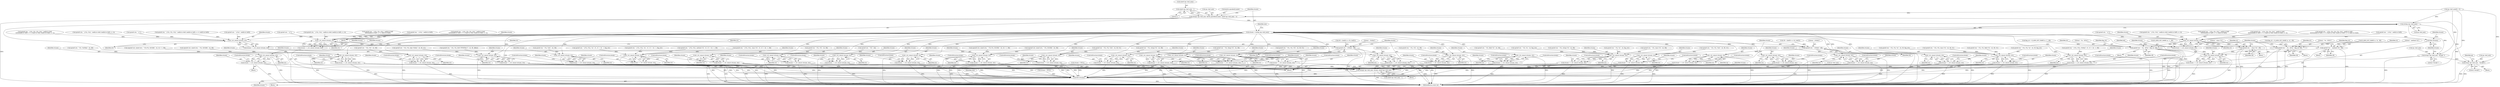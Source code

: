 digraph "0_radare2_f41e941341e44aa86edd4483c4487ec09a074257@API" {
"1000357" [label="(Call,sizeof (op->buf_asm) - 1)"];
"1000348" [label="(Call,strncpy (op->buf_asm, dalvik_opcodes[i].name, sizeof (op->buf_asm) - 1))"];
"1000365" [label="(Call,strdup (op->buf_asm))"];
"1000363" [label="(Call,strasm = strdup (op->buf_asm))"];
"1000409" [label="(Call,r_str_concat (strasm, str))"];
"1000407" [label="(Call,strasm = r_str_concat (strasm, str))"];
"1002026" [label="(Call,strncpy (op->buf_asm, strasm, sizeof (op->buf_asm) - 1))"];
"1002088" [label="(Call,free (strasm))"];
"1000439" [label="(Call,r_str_concat (strasm, str))"];
"1000437" [label="(Call,strasm = r_str_concat (strasm, str))"];
"1000473" [label="(Call,r_str_concat (strasm, str))"];
"1000471" [label="(Call,strasm = r_str_concat (strasm, str))"];
"1000491" [label="(Call,r_str_concat (strasm, str))"];
"1000489" [label="(Call,strasm = r_str_concat (strasm, str))"];
"1000519" [label="(Call,r_str_concat (strasm, str))"];
"1000517" [label="(Call,strasm = r_str_concat (strasm, str))"];
"1000551" [label="(Call,r_str_concat (strasm, str))"];
"1000549" [label="(Call,strasm = r_str_concat (strasm, str))"];
"1000614" [label="(Call,r_str_concat (strasm, str))"];
"1000612" [label="(Call,strasm = r_str_concat (strasm, str))"];
"1000669" [label="(Call,r_str_concat (strasm, str))"];
"1000667" [label="(Call,strasm = r_str_concat (strasm, str))"];
"1000747" [label="(Call,r_str_concat (strasm, str))"];
"1000745" [label="(Call,strasm = r_str_concat (strasm, str))"];
"1000781" [label="(Call,r_str_concat (strasm, str))"];
"1000779" [label="(Call,strasm = r_str_concat (strasm, str))"];
"1000815" [label="(Call,r_str_concat (strasm, str))"];
"1000813" [label="(Call,strasm = r_str_concat (strasm, str))"];
"1000855" [label="(Call,r_str_concat (strasm, str))"];
"1000853" [label="(Call,strasm = r_str_concat (strasm, str))"];
"1000869" [label="(Call,r_str_concat (strasm, str))"];
"1000867" [label="(Call,strasm = r_str_concat (strasm, str))"];
"1000889" [label="(Call,r_str_concat (strasm, str))"];
"1000887" [label="(Call,strasm = r_str_concat (strasm, str))"];
"1000916" [label="(Call,r_str_concat (strasm, str))"];
"1000914" [label="(Call,strasm = r_str_concat (strasm, str))"];
"1000948" [label="(Call,r_str_concat (strasm, str))"];
"1000946" [label="(Call,strasm = r_str_concat (strasm, str))"];
"1000984" [label="(Call,r_str_concat (strasm, str))"];
"1000982" [label="(Call,strasm = r_str_concat (strasm, str))"];
"1001023" [label="(Call,r_str_concat (strasm, str))"];
"1001021" [label="(Call,strasm = r_str_concat (strasm, str))"];
"1001139" [label="(Call,r_str_concat (strasm, str))"];
"1001137" [label="(Call,strasm = r_str_concat (strasm, str))"];
"1001148" [label="(Call,r_str_concat (strasm, str))"];
"1001146" [label="(Call,strasm = r_str_concat (strasm, str))"];
"1001142" [label="(Call,sprintf (str, \", [%04x]\", vB))"];
"1001195" [label="(Call,r_str_concat (strasm, str))"];
"1001193" [label="(Call,strasm = r_str_concat (strasm, str))"];
"1001310" [label="(Call,r_str_concat (strasm, str))"];
"1001308" [label="(Call,strasm = r_str_concat (strasm, str))"];
"1001319" [label="(Call,r_str_concat (strasm, str))"];
"1001317" [label="(Call,strasm = r_str_concat (strasm, str))"];
"1001313" [label="(Call,sprintf (str, \", [%04x]\", vB))"];
"1001436" [label="(Call,r_str_concat (strasm, str))"];
"1001434" [label="(Call,strasm = r_str_concat (strasm, str))"];
"1001496" [label="(Call,r_str_concat (strasm, str))"];
"1001494" [label="(Call,strasm = r_str_concat (strasm, str))"];
"1001540" [label="(Call,r_str_concat (strasm, str))"];
"1001538" [label="(Call,strasm = r_str_concat (strasm, str))"];
"1001635" [label="(Call,r_str_concat (strasm, str))"];
"1001633" [label="(Call,strasm = r_str_concat (strasm, str))"];
"1001693" [label="(Call,r_str_concat (strasm, str))"];
"1001691" [label="(Call,strasm = r_str_concat (strasm, str))"];
"1001800" [label="(Call,r_str_concat (strasm, str))"];
"1001798" [label="(Call,strasm = r_str_concat (strasm, str))"];
"1001948" [label="(Call,r_str_concat (strasm, str))"];
"1001946" [label="(Call,strasm = r_str_concat (strasm, str))"];
"1002002" [label="(Call,r_str_concat (strasm, str))"];
"1002000" [label="(Call,strasm = r_str_concat (strasm, str))"];
"1001967" [label="(Call,sprintf (str, \", %s ; 0x%x\", flag_str, vB))"];
"1001974" [label="(Call,sprintf (str, \", class+%i\", vB))"];
"1001989" [label="(Call,sprintf (str, \", %s ; 0x%x\", flag_str, vB))"];
"1001996" [label="(Call,sprintf (str, \", method+%i\", vB))"];
"1002015" [label="(Call,free (strasm))"];
"1002010" [label="(Call,strcpy (op->buf_asm, \"invalid \"))"];
"1002051" [label="(Call,strcpy (op->buf_asm , \"invalid\"))"];
"1000919" [label="(ControlStructure,break;)"];
"1001969" [label="(Literal,\", %s ; 0x%x\")"];
"1001196" [label="(Identifier,strasm)"];
"1000784" [label="(ControlStructure,break;)"];
"1000349" [label="(Call,op->buf_asm)"];
"1000362" [label="(Literal,1)"];
"1001695" [label="(Identifier,str)"];
"1000522" [label="(ControlStructure,break;)"];
"1001319" [label="(Call,r_str_concat (strasm, str))"];
"1001976" [label="(Literal,\", class+%i\")"];
"1001144" [label="(Literal,\", [%04x]\")"];
"1002027" [label="(Call,op->buf_asm)"];
"1001197" [label="(Identifier,str)"];
"1001138" [label="(Identifier,strasm)"];
"1002025" [label="(Block,)"];
"1000671" [label="(Identifier,str)"];
"1001137" [label="(Call,strasm = r_str_concat (strasm, str))"];
"1001498" [label="(Identifier,str)"];
"1001436" [label="(Call,r_str_concat (strasm, str))"];
"1000817" [label="(Identifier,str)"];
"1000858" [label="(ControlStructure,break;)"];
"1001992" [label="(Identifier,flag_str)"];
"1000855" [label="(Call,r_str_concat (strasm, str))"];
"1000494" [label="(ControlStructure,break;)"];
"1000747" [label="(Call,r_str_concat (strasm, str))"];
"1001025" [label="(Identifier,str)"];
"1001211" [label="(Call,vB = (buf[3] << 8) | buf[2])"];
"1001480" [label="(Call,sprintf (str, \" v%i, v%i, [obj+%04x]\", vA, vB, vC))"];
"1000441" [label="(Identifier,str)"];
"1002092" [label="(MethodReturn,static int)"];
"1001314" [label="(Identifier,str)"];
"1000410" [label="(Identifier,strasm)"];
"1000402" [label="(Call,sprintf (str, \" v%i, v%i\", vA, vB))"];
"1001970" [label="(Identifier,flag_str)"];
"1001997" [label="(Identifier,str)"];
"1001315" [label="(Literal,\", [%04x]\")"];
"1000950" [label="(Identifier,str)"];
"1001316" [label="(Identifier,vB)"];
"1001755" [label="(Call,sprintf (str, \" {v%i..v%i}, class+%i\", vC, vC + vA - 1, vB))"];
"1001320" [label="(Identifier,strasm)"];
"1001437" [label="(Identifier,strasm)"];
"1000814" [label="(Identifier,strasm)"];
"1000867" [label="(Call,strasm = r_str_concat (strasm, str))"];
"1001310" [label="(Call,r_str_concat (strasm, str))"];
"1000948" [label="(Call,r_str_concat (strasm, str))"];
"1000982" [label="(Call,strasm = r_str_concat (strasm, str))"];
"1000780" [label="(Identifier,strasm)"];
"1001195" [label="(Call,r_str_concat (strasm, str))"];
"1000946" [label="(Call,strasm = r_str_concat (strasm, str))"];
"1001602" [label="(Call,sprintf (str, \" v%i, v%i, class+%i\", vA, vB, vC))"];
"1000818" [label="(ControlStructure,break;)"];
"1001694" [label="(Identifier,strasm)"];
"1001405" [label="(Call,sprintf (str, \" v%i, %s\", vA, flag_str))"];
"1001943" [label="(Call,sprintf (str, \" {}\"))"];
"1000669" [label="(Call,r_str_concat (strasm, str))"];
"1000985" [label="(Identifier,strasm)"];
"1002004" [label="(Identifier,str)"];
"1000887" [label="(Call,strasm = r_str_concat (strasm, str))"];
"1000352" [label="(Call,dalvik_opcodes[i].name)"];
"1002051" [label="(Call,strcpy (op->buf_asm , \"invalid\"))"];
"1001949" [label="(Identifier,strasm)"];
"1001974" [label="(Call,sprintf (str, \", class+%i\", vB))"];
"1001801" [label="(Identifier,strasm)"];
"1001024" [label="(Identifier,strasm)"];
"1001696" [label="(ControlStructure,break;)"];
"1001434" [label="(Call,strasm = r_str_concat (strasm, str))"];
"1001037" [label="(Call,vB = (buf[3] << 8) | buf[2])"];
"1000512" [label="(Call,sprintf (str, \" v%i, %#x\", vA, vB))"];
"1000983" [label="(Identifier,strasm)"];
"1001140" [label="(Identifier,strasm)"];
"1001275" [label="(Call,sprintf (str, \" {v%i, v%i, v%i, v%i}\", buf[4] & 0x0f,\n \t\t\t\t\t\t(buf[4] & 0xf0) >> 4, buf[5] & 0x0f, (buf[5] & 0xf0) >> 4))"];
"1001743" [label="(Call,sprintf (str, \" {v%i..v%i}, %s\", vC, vC + vA - 1, flag_str))"];
"1000617" [label="(ControlStructure,break;)"];
"1001311" [label="(Identifier,strasm)"];
"1002005" [label="(ControlStructure,break;)"];
"1000473" [label="(Call,r_str_concat (strasm, str))"];
"1000593" [label="(Call,snprintf (str, sizeof (str), \" v%i:v%i, 0x%08x\", vA, vA + 1, vB))"];
"1001142" [label="(Call,sprintf (str, \", [%04x]\", vB))"];
"1001539" [label="(Identifier,strasm)"];
"1001309" [label="(Identifier,strasm)"];
"1001973" [label="(Block,)"];
"1002089" [label="(Identifier,strasm)"];
"1000947" [label="(Identifier,strasm)"];
"1001021" [label="(Call,strasm = r_str_concat (strasm, str))"];
"1001304" [label="(Call,sprintf (str, \" {}\"))"];
"1001105" [label="(Call,sprintf (str, \" {v%i, v%i, v%i, v%i}\", buf[4] & 0x0f,\n \t\t\t\t\t\t(buf[4] & 0xf0) >> 4, buf[5] & 0x0f, (buf[5] & 0xf0) >> 4))"];
"1001841" [label="(Call,sprintf (str, \" {v%i, v%i}\", buf[4] & 0x0f, (buf[4] & 0xf0) >> 4))"];
"1001633" [label="(Call,strasm = r_str_concat (strasm, str))"];
"1000890" [label="(Identifier,strasm)"];
"1001318" [label="(Identifier,strasm)"];
"1001151" [label="(ControlStructure,break;)"];
"1002002" [label="(Call,r_str_concat (strasm, str))"];
"1000605" [label="(Call,snprintf (str, sizeof (str), \" v%i, 0x%08x\", vA, vB))"];
"1001692" [label="(Identifier,strasm)"];
"1002001" [label="(Identifier,strasm)"];
"1000340" [label="(Call,strasm = NULL)"];
"1000520" [label="(Identifier,strasm)"];
"1000432" [label="(Call,sprintf (str, \" v%i, v%i\", vA, vB))"];
"1001022" [label="(Identifier,strasm)"];
"1001435" [label="(Identifier,strasm)"];
"1000672" [label="(ControlStructure,break;)"];
"1000816" [label="(Identifier,strasm)"];
"1001693" [label="(Call,r_str_concat (strasm, str))"];
"1001398" [label="(Call,sprintf (str, \" v%i, class+%i\", vA, vB))"];
"1000492" [label="(Identifier,strasm)"];
"1000918" [label="(Identifier,str)"];
"1001776" [label="(Call,sprintf (str, \" {v%i..v%i}, %s\", vC, vC + vA - 1, flag_str))"];
"1000853" [label="(Call,strasm = r_str_concat (strasm, str))"];
"1000489" [label="(Call,strasm = r_str_concat (strasm, str))"];
"1000544" [label="(Call,sprintf (str, \" v%i, %#04hx\", vA, sB))"];
"1000917" [label="(Identifier,strasm)"];
"1001858" [label="(Call,sprintf (str, \" {v%i, v%i, v%i}\", buf[4] & 0x0f,\n \t\t\t\t\t\t\t(buf[4] & 0xf0) >> 4, buf[5] & 0x0f))"];
"1002040" [label="(Identifier,op)"];
"1001798" [label="(Call,strasm = r_str_concat (strasm, str))"];
"1000872" [label="(ControlStructure,break;)"];
"1001494" [label="(Call,strasm = r_str_concat (strasm, str))"];
"1000847" [label="(Call,sprintf (str, \" v%i, v%i, %#x\", vA, vB, vC))"];
"1001996" [label="(Call,sprintf (str, \", method+%i\", vB))"];
"1002010" [label="(Call,strcpy (op->buf_asm, \"invalid \"))"];
"1001989" [label="(Call,sprintf (str, \", %s ; 0x%x\", flag_str, vB))"];
"1000407" [label="(Call,strasm = r_str_concat (strasm, str))"];
"1001800" [label="(Call,r_str_concat (strasm, str))"];
"1001066" [label="(Call,sprintf (str, \" {v%i, v%i}\", buf[4] & 0x0f, (buf[4] & 0xf0) >> 4))"];
"1000869" [label="(Call,r_str_concat (strasm, str))"];
"1001803" [label="(ControlStructure,break;)"];
"1001993" [label="(Identifier,vB)"];
"1001236" [label="(Call,sprintf (str, \" {v%i, v%i}\", buf[4] & 0x0f, (buf[4] & 0xf0) >> 4))"];
"1000365" [label="(Call,strdup (op->buf_asm))"];
"1002003" [label="(Identifier,strasm)"];
"1000438" [label="(Identifier,strasm)"];
"1000614" [label="(Call,r_str_concat (strasm, str))"];
"1000807" [label="(Call,sprintf (str, \" v%i, v%i, %#x\", vA, vB, vC))"];
"1001134" [label="(Call,sprintf (str, \" {}\"))"];
"1002055" [label="(Literal,\"invalid\")"];
"1001542" [label="(Identifier,str)"];
"1000748" [label="(Identifier,strasm)"];
"1000889" [label="(Call,r_str_concat (strasm, str))"];
"1001531" [label="(Call,sprintf (str, \" v%i, thing+%i\", vA, vB))"];
"1000670" [label="(Identifier,strasm)"];
"1000854" [label="(Identifier,strasm)"];
"1000521" [label="(Identifier,str)"];
"1001684" [label="(Call,sprintf (str, \" v%i, string+%i\", vA, vB))"];
"1001497" [label="(Identifier,strasm)"];
"1001308" [label="(Call,strasm = r_str_concat (strasm, str))"];
"1000914" [label="(Call,strasm = r_str_concat (strasm, str))"];
"1001947" [label="(Identifier,strasm)"];
"1000648" [label="(Call,snprintf (str, sizeof (str), \" v%i:v%i, 0x%08x\", vA, vA + 1, vB))"];
"1000987" [label="(ControlStructure,break;)"];
"1000348" [label="(Call,strncpy (op->buf_asm, dalvik_opcodes[i].name, sizeof (op->buf_asm) - 1))"];
"1000779" [label="(Call,strasm = r_str_concat (strasm, str))"];
"1000370" [label="(Identifier,size)"];
"1000870" [label="(Identifier,strasm)"];
"1001422" [label="(Call,sprintf (str, \" v%i, field+%i\", vA, vB))"];
"1000437" [label="(Call,strasm = r_str_concat (strasm, str))"];
"1001439" [label="(ControlStructure,break;)"];
"1001635" [label="(Call,r_str_concat (strasm, str))"];
"1000490" [label="(Identifier,strasm)"];
"1000783" [label="(Identifier,str)"];
"1000491" [label="(Call,r_str_concat (strasm, str))"];
"1000475" [label="(Identifier,str)"];
"1000891" [label="(Identifier,str)"];
"1001429" [label="(Call,sprintf (str, \" v%i, %s\", vA, flag_str))"];
"1001958" [label="(Call,flag_str = R_ASM_GET_NAME (a, 'c', vB))"];
"1000813" [label="(Call,strasm = r_str_concat (strasm, str))"];
"1002030" [label="(Identifier,strasm)"];
"1000749" [label="(Identifier,str)"];
"1001147" [label="(Identifier,strasm)"];
"1001975" [label="(Identifier,str)"];
"1001193" [label="(Call,strasm = r_str_concat (strasm, str))"];
"1001954" [label="(Identifier,buf)"];
"1001999" [label="(Identifier,vB)"];
"1000531" [label="(Block,)"];
"1001967" [label="(Call,sprintf (str, \", %s ; 0x%x\", flag_str, vB))"];
"1000781" [label="(Call,r_str_concat (strasm, str))"];
"1000517" [label="(Call,strasm = r_str_concat (strasm, str))"];
"1001691" [label="(Call,strasm = r_str_concat (strasm, str))"];
"1000155" [label="(Call,op->buf_asm[0] = 0)"];
"1000553" [label="(Identifier,str)"];
"1000485" [label="(Call,sprintf (str, \" v%i\", vA))"];
"1002017" [label="(Call,strasm = NULL)"];
"1000856" [label="(Identifier,strasm)"];
"1002031" [label="(Call,sizeof (op->buf_asm) - 1)"];
"1001146" [label="(Call,strasm = r_str_concat (strasm, str))"];
"1000949" [label="(Identifier,strasm)"];
"1001150" [label="(Identifier,str)"];
"1000474" [label="(Identifier,strasm)"];
"1001083" [label="(Call,sprintf (str, \" {v%i, v%i, v%i}\", buf[4] & 0x0f, (buf[4] & 0xf0) >> 4, buf[5] & 0x0f))"];
"1000915" [label="(Identifier,strasm)"];
"1001194" [label="(Identifier,strasm)"];
"1000984" [label="(Call,r_str_concat (strasm, str))"];
"1001253" [label="(Call,sprintf (str, \" {v%i, v%i, v%i}\", buf[4] & 0x0f,\n \t\t\t\t\t\t(buf[4] & 0xf0) >> 4, buf[5] & 0x0f))"];
"1000409" [label="(Call,r_str_concat (strasm, str))"];
"1001226" [label="(Call,sprintf (str, \" {v%i}\", buf[4] & 0x0f))"];
"1001499" [label="(ControlStructure,break;)"];
"1000888" [label="(Identifier,strasm)"];
"1001183" [label="(Call,sprintf (str, \" {v%i..v%i}, [%04x]\", vC, vC + vA - 1, vB))"];
"1000554" [label="(ControlStructure,break;)"];
"1001026" [label="(ControlStructure,break;)"];
"1001634" [label="(Identifier,strasm)"];
"1000127" [label="(Block,)"];
"1001788" [label="(Call,sprintf (str, \" {v%i..v%i}, method+%i\", vC, vC + vA - 1, vB))"];
"1000549" [label="(Call,strasm = r_str_concat (strasm, str))"];
"1001991" [label="(Literal,\", %s ; 0x%x\")"];
"1001361" [label="(Call,sprintf (str, \" v%i, string+%i\", vA, vB))"];
"1002015" [label="(Call,free (strasm))"];
"1000613" [label="(Identifier,strasm)"];
"1001946" [label="(Call,strasm = r_str_concat (strasm, str))"];
"1001971" [label="(Identifier,vB)"];
"1002016" [label="(Identifier,strasm)"];
"1000476" [label="(ControlStructure,break;)"];
"1002014" [label="(Literal,\"invalid \")"];
"1001056" [label="(Call,sprintf (str, \" {v%i}\", buf[4] & 0x0f))"];
"1001968" [label="(Identifier,str)"];
"1000347" [label="(Block,)"];
"1002077" [label="(Identifier,op)"];
"1001313" [label="(Call,sprintf (str, \", [%04x]\", vB))"];
"1000358" [label="(Call,sizeof (op->buf_asm))"];
"1000408" [label="(Identifier,strasm)"];
"1001541" [label="(Identifier,strasm)"];
"1001988" [label="(Block,)"];
"1000815" [label="(Call,r_str_concat (strasm, str))"];
"1001540" [label="(Call,r_str_concat (strasm, str))"];
"1000745" [label="(Call,strasm = r_str_concat (strasm, str))"];
"1002091" [label="(Identifier,size)"];
"1001317" [label="(Call,strasm = r_str_concat (strasm, str))"];
"1001495" [label="(Identifier,strasm)"];
"1001148" [label="(Call,r_str_concat (strasm, str))"];
"1002050" [label="(Block,)"];
"1001198" [label="(ControlStructure,break;)"];
"1000916" [label="(Call,r_str_concat (strasm, str))"];
"1001627" [label="(Call,sprintf (str, \" v%i, v%i, field+%i\", vA, vB, vC))"];
"1002052" [label="(Call,op->buf_asm)"];
"1000519" [label="(Call,r_str_concat (strasm, str))"];
"1000612" [label="(Call,strasm = r_str_concat (strasm, str))"];
"1000364" [label="(Identifier,strasm)"];
"1000667" [label="(Call,strasm = r_str_concat (strasm, str))"];
"1000439" [label="(Call,r_str_concat (strasm, str))"];
"1001538" [label="(Call,strasm = r_str_concat (strasm, str))"];
"1000382" [label="(Block,)"];
"1001966" [label="(Block,)"];
"1002026" [label="(Call,strncpy (op->buf_asm, strasm, sizeof (op->buf_asm) - 1))"];
"1002000" [label="(Call,strasm = r_str_concat (strasm, str))"];
"1000750" [label="(ControlStructure,break;)"];
"1001141" [label="(Identifier,str)"];
"1001880" [label="(Call,sprintf (str, \" {v%i, v%i, v%i, v%i}\", buf[4] & 0x0f,\n \t\t\t\t\t\t\t(buf[4] & 0xf0) >> 4, buf[5] & 0x0f, (buf[5] & 0xf0) >> 4))"];
"1000857" [label="(Identifier,str)"];
"1001909" [label="(Call,sprintf (str, \" {v%i, v%i, v%i, v%i, v%i}\", buf[4] & 0x0f,\n \t\t\t\t\t\t\t(buf[4] & 0xf0) >> 4, buf[5] & 0x0f, (buf[5] & 0xf0) >> 4, buf[1] & 0x0f))"];
"1000411" [label="(Identifier,str)"];
"1000552" [label="(Identifier,strasm)"];
"1001312" [label="(Identifier,str)"];
"1001982" [label="(Call,R_ASM_GET_NAME (a, 'm', vB))"];
"1000868" [label="(Identifier,strasm)"];
"1001438" [label="(Identifier,str)"];
"1001950" [label="(Identifier,str)"];
"1000660" [label="(Call,snprintf (str, sizeof (str), \" v%i, 0x%08x\", vA, vB))"];
"1000518" [label="(Identifier,strasm)"];
"1001594" [label="(Call,sprintf (str, \" v%i, v%i, %s\", vA, vB, flag_str))"];
"1001802" [label="(Identifier,str)"];
"1001638" [label="(ControlStructure,break;)"];
"1000466" [label="(Call,sprintf (str, \" v%i, v%i\", vA, vB))"];
"1000871" [label="(Identifier,str)"];
"1000471" [label="(Call,strasm = r_str_concat (strasm, str))"];
"1000616" [label="(Identifier,str)"];
"1001831" [label="(Call,sprintf (str, \" {v%i}\", buf[4] & 0x0f))"];
"1001145" [label="(Identifier,vB)"];
"1001995" [label="(Block,)"];
"1001023" [label="(Call,r_str_concat (strasm, str))"];
"1000892" [label="(ControlStructure,break;)"];
"1001998" [label="(Literal,\", method+%i\")"];
"1000951" [label="(ControlStructure,break;)"];
"1000472" [label="(Identifier,strasm)"];
"1001139" [label="(Call,r_str_concat (strasm, str))"];
"1000782" [label="(Identifier,strasm)"];
"1002011" [label="(Call,op->buf_asm)"];
"1000986" [label="(Identifier,str)"];
"1001980" [label="(Call,flag_str = R_ASM_GET_NAME (a, 'm', vB))"];
"1001488" [label="(Call,sprintf (str, \" v%i, v%i, [0x%\"PFMT64x\"]\", vA, vB, offset))"];
"1001990" [label="(Identifier,str)"];
"1001321" [label="(Identifier,str)"];
"1001948" [label="(Call,r_str_concat (strasm, str))"];
"1000551" [label="(Call,r_str_concat (strasm, str))"];
"1001496" [label="(Call,r_str_concat (strasm, str))"];
"1000493" [label="(Identifier,str)"];
"1001143" [label="(Identifier,str)"];
"1001977" [label="(Identifier,vB)"];
"1000746" [label="(Identifier,strasm)"];
"1000550" [label="(Identifier,strasm)"];
"1001636" [label="(Identifier,strasm)"];
"1000412" [label="(ControlStructure,break;)"];
"1000440" [label="(Identifier,strasm)"];
"1000357" [label="(Call,sizeof (op->buf_asm) - 1)"];
"1001322" [label="(ControlStructure,break;)"];
"1001637" [label="(Identifier,str)"];
"1002088" [label="(Call,free (strasm))"];
"1001619" [label="(Call,sprintf (str, \" v%i, v%i, %s\", vA, vB, flag_str))"];
"1000668" [label="(Identifier,strasm)"];
"1001799" [label="(Identifier,strasm)"];
"1001960" [label="(Call,R_ASM_GET_NAME (a, 'c', vB))"];
"1000442" [label="(ControlStructure,break;)"];
"1001149" [label="(Identifier,strasm)"];
"1002018" [label="(Identifier,strasm)"];
"1000363" [label="(Call,strasm = strdup (op->buf_asm))"];
"1000615" [label="(Identifier,strasm)"];
"1001543" [label="(ControlStructure,break;)"];
"1000773" [label="(Call,sprintf (str, \" v%i, v%i, v%i\", vA, vB, vC))"];
"1000366" [label="(Call,op->buf_asm)"];
"1000357" -> "1000348"  [label="AST: "];
"1000357" -> "1000362"  [label="CFG: "];
"1000358" -> "1000357"  [label="AST: "];
"1000362" -> "1000357"  [label="AST: "];
"1000348" -> "1000357"  [label="CFG: "];
"1000357" -> "1000348"  [label="DDG: "];
"1000348" -> "1000347"  [label="AST: "];
"1000349" -> "1000348"  [label="AST: "];
"1000352" -> "1000348"  [label="AST: "];
"1000364" -> "1000348"  [label="CFG: "];
"1000348" -> "1002092"  [label="DDG: "];
"1000348" -> "1002092"  [label="DDG: "];
"1000348" -> "1002092"  [label="DDG: "];
"1000155" -> "1000348"  [label="DDG: "];
"1000348" -> "1000365"  [label="DDG: "];
"1000365" -> "1000363"  [label="AST: "];
"1000365" -> "1000366"  [label="CFG: "];
"1000366" -> "1000365"  [label="AST: "];
"1000363" -> "1000365"  [label="CFG: "];
"1000365" -> "1000363"  [label="DDG: "];
"1000155" -> "1000365"  [label="DDG: "];
"1000365" -> "1002010"  [label="DDG: "];
"1000365" -> "1002051"  [label="DDG: "];
"1000363" -> "1000347"  [label="AST: "];
"1000364" -> "1000363"  [label="AST: "];
"1000370" -> "1000363"  [label="CFG: "];
"1000363" -> "1002092"  [label="DDG: "];
"1000363" -> "1000409"  [label="DDG: "];
"1000363" -> "1000439"  [label="DDG: "];
"1000363" -> "1000473"  [label="DDG: "];
"1000363" -> "1000491"  [label="DDG: "];
"1000363" -> "1000519"  [label="DDG: "];
"1000363" -> "1000551"  [label="DDG: "];
"1000363" -> "1000614"  [label="DDG: "];
"1000363" -> "1000669"  [label="DDG: "];
"1000363" -> "1000747"  [label="DDG: "];
"1000363" -> "1000781"  [label="DDG: "];
"1000363" -> "1000815"  [label="DDG: "];
"1000363" -> "1000855"  [label="DDG: "];
"1000363" -> "1000869"  [label="DDG: "];
"1000363" -> "1000889"  [label="DDG: "];
"1000363" -> "1000916"  [label="DDG: "];
"1000363" -> "1000948"  [label="DDG: "];
"1000363" -> "1000984"  [label="DDG: "];
"1000363" -> "1001023"  [label="DDG: "];
"1000363" -> "1001139"  [label="DDG: "];
"1000363" -> "1001195"  [label="DDG: "];
"1000363" -> "1001310"  [label="DDG: "];
"1000363" -> "1001436"  [label="DDG: "];
"1000363" -> "1001496"  [label="DDG: "];
"1000363" -> "1001540"  [label="DDG: "];
"1000363" -> "1001635"  [label="DDG: "];
"1000363" -> "1001693"  [label="DDG: "];
"1000363" -> "1001800"  [label="DDG: "];
"1000363" -> "1001948"  [label="DDG: "];
"1000363" -> "1002015"  [label="DDG: "];
"1000363" -> "1002026"  [label="DDG: "];
"1000363" -> "1002088"  [label="DDG: "];
"1000409" -> "1000407"  [label="AST: "];
"1000409" -> "1000411"  [label="CFG: "];
"1000410" -> "1000409"  [label="AST: "];
"1000411" -> "1000409"  [label="AST: "];
"1000407" -> "1000409"  [label="CFG: "];
"1000409" -> "1002092"  [label="DDG: "];
"1000409" -> "1000407"  [label="DDG: "];
"1000409" -> "1000407"  [label="DDG: "];
"1000402" -> "1000409"  [label="DDG: "];
"1000407" -> "1000382"  [label="AST: "];
"1000408" -> "1000407"  [label="AST: "];
"1000412" -> "1000407"  [label="CFG: "];
"1000407" -> "1002092"  [label="DDG: "];
"1000407" -> "1002026"  [label="DDG: "];
"1000407" -> "1002088"  [label="DDG: "];
"1002026" -> "1002025"  [label="AST: "];
"1002026" -> "1002031"  [label="CFG: "];
"1002027" -> "1002026"  [label="AST: "];
"1002030" -> "1002026"  [label="AST: "];
"1002031" -> "1002026"  [label="AST: "];
"1002040" -> "1002026"  [label="CFG: "];
"1002026" -> "1002092"  [label="DDG: "];
"1000155" -> "1002026"  [label="DDG: "];
"1000779" -> "1002026"  [label="DDG: "];
"1001317" -> "1002026"  [label="DDG: "];
"1001494" -> "1002026"  [label="DDG: "];
"1000813" -> "1002026"  [label="DDG: "];
"1000517" -> "1002026"  [label="DDG: "];
"1001538" -> "1002026"  [label="DDG: "];
"1000853" -> "1002026"  [label="DDG: "];
"1001146" -> "1002026"  [label="DDG: "];
"1000914" -> "1002026"  [label="DDG: "];
"1001021" -> "1002026"  [label="DDG: "];
"1001193" -> "1002026"  [label="DDG: "];
"1000549" -> "1002026"  [label="DDG: "];
"1002017" -> "1002026"  [label="DDG: "];
"1000471" -> "1002026"  [label="DDG: "];
"1000667" -> "1002026"  [label="DDG: "];
"1000612" -> "1002026"  [label="DDG: "];
"1002000" -> "1002026"  [label="DDG: "];
"1001633" -> "1002026"  [label="DDG: "];
"1000437" -> "1002026"  [label="DDG: "];
"1000745" -> "1002026"  [label="DDG: "];
"1001434" -> "1002026"  [label="DDG: "];
"1000982" -> "1002026"  [label="DDG: "];
"1000946" -> "1002026"  [label="DDG: "];
"1000887" -> "1002026"  [label="DDG: "];
"1000867" -> "1002026"  [label="DDG: "];
"1000489" -> "1002026"  [label="DDG: "];
"1001798" -> "1002026"  [label="DDG: "];
"1001691" -> "1002026"  [label="DDG: "];
"1002031" -> "1002026"  [label="DDG: "];
"1002026" -> "1002088"  [label="DDG: "];
"1002088" -> "1000127"  [label="AST: "];
"1002088" -> "1002089"  [label="CFG: "];
"1002089" -> "1002088"  [label="AST: "];
"1002091" -> "1002088"  [label="CFG: "];
"1002088" -> "1002092"  [label="DDG: "];
"1000779" -> "1002088"  [label="DDG: "];
"1001317" -> "1002088"  [label="DDG: "];
"1001494" -> "1002088"  [label="DDG: "];
"1000813" -> "1002088"  [label="DDG: "];
"1000517" -> "1002088"  [label="DDG: "];
"1001538" -> "1002088"  [label="DDG: "];
"1000853" -> "1002088"  [label="DDG: "];
"1001146" -> "1002088"  [label="DDG: "];
"1000914" -> "1002088"  [label="DDG: "];
"1001021" -> "1002088"  [label="DDG: "];
"1000549" -> "1002088"  [label="DDG: "];
"1002017" -> "1002088"  [label="DDG: "];
"1000471" -> "1002088"  [label="DDG: "];
"1000667" -> "1002088"  [label="DDG: "];
"1000612" -> "1002088"  [label="DDG: "];
"1002000" -> "1002088"  [label="DDG: "];
"1001633" -> "1002088"  [label="DDG: "];
"1000437" -> "1002088"  [label="DDG: "];
"1000745" -> "1002088"  [label="DDG: "];
"1001434" -> "1002088"  [label="DDG: "];
"1000982" -> "1002088"  [label="DDG: "];
"1000946" -> "1002088"  [label="DDG: "];
"1000887" -> "1002088"  [label="DDG: "];
"1000867" -> "1002088"  [label="DDG: "];
"1000489" -> "1002088"  [label="DDG: "];
"1001798" -> "1002088"  [label="DDG: "];
"1001691" -> "1002088"  [label="DDG: "];
"1000340" -> "1002088"  [label="DDG: "];
"1001193" -> "1002088"  [label="DDG: "];
"1000439" -> "1000437"  [label="AST: "];
"1000439" -> "1000441"  [label="CFG: "];
"1000440" -> "1000439"  [label="AST: "];
"1000441" -> "1000439"  [label="AST: "];
"1000437" -> "1000439"  [label="CFG: "];
"1000439" -> "1002092"  [label="DDG: "];
"1000439" -> "1000437"  [label="DDG: "];
"1000439" -> "1000437"  [label="DDG: "];
"1000432" -> "1000439"  [label="DDG: "];
"1000437" -> "1000382"  [label="AST: "];
"1000438" -> "1000437"  [label="AST: "];
"1000442" -> "1000437"  [label="CFG: "];
"1000437" -> "1002092"  [label="DDG: "];
"1000473" -> "1000471"  [label="AST: "];
"1000473" -> "1000475"  [label="CFG: "];
"1000474" -> "1000473"  [label="AST: "];
"1000475" -> "1000473"  [label="AST: "];
"1000471" -> "1000473"  [label="CFG: "];
"1000473" -> "1002092"  [label="DDG: "];
"1000473" -> "1000471"  [label="DDG: "];
"1000473" -> "1000471"  [label="DDG: "];
"1000466" -> "1000473"  [label="DDG: "];
"1000471" -> "1000382"  [label="AST: "];
"1000472" -> "1000471"  [label="AST: "];
"1000476" -> "1000471"  [label="CFG: "];
"1000471" -> "1002092"  [label="DDG: "];
"1000491" -> "1000489"  [label="AST: "];
"1000491" -> "1000493"  [label="CFG: "];
"1000492" -> "1000491"  [label="AST: "];
"1000493" -> "1000491"  [label="AST: "];
"1000489" -> "1000491"  [label="CFG: "];
"1000491" -> "1002092"  [label="DDG: "];
"1000491" -> "1000489"  [label="DDG: "];
"1000491" -> "1000489"  [label="DDG: "];
"1000485" -> "1000491"  [label="DDG: "];
"1000489" -> "1000382"  [label="AST: "];
"1000490" -> "1000489"  [label="AST: "];
"1000494" -> "1000489"  [label="CFG: "];
"1000489" -> "1002092"  [label="DDG: "];
"1000519" -> "1000517"  [label="AST: "];
"1000519" -> "1000521"  [label="CFG: "];
"1000520" -> "1000519"  [label="AST: "];
"1000521" -> "1000519"  [label="AST: "];
"1000517" -> "1000519"  [label="CFG: "];
"1000519" -> "1002092"  [label="DDG: "];
"1000519" -> "1000517"  [label="DDG: "];
"1000519" -> "1000517"  [label="DDG: "];
"1000512" -> "1000519"  [label="DDG: "];
"1000517" -> "1000382"  [label="AST: "];
"1000518" -> "1000517"  [label="AST: "];
"1000522" -> "1000517"  [label="CFG: "];
"1000517" -> "1002092"  [label="DDG: "];
"1000551" -> "1000549"  [label="AST: "];
"1000551" -> "1000553"  [label="CFG: "];
"1000552" -> "1000551"  [label="AST: "];
"1000553" -> "1000551"  [label="AST: "];
"1000549" -> "1000551"  [label="CFG: "];
"1000551" -> "1002092"  [label="DDG: "];
"1000551" -> "1000549"  [label="DDG: "];
"1000551" -> "1000549"  [label="DDG: "];
"1000544" -> "1000551"  [label="DDG: "];
"1000549" -> "1000531"  [label="AST: "];
"1000550" -> "1000549"  [label="AST: "];
"1000554" -> "1000549"  [label="CFG: "];
"1000549" -> "1002092"  [label="DDG: "];
"1000614" -> "1000612"  [label="AST: "];
"1000614" -> "1000616"  [label="CFG: "];
"1000615" -> "1000614"  [label="AST: "];
"1000616" -> "1000614"  [label="AST: "];
"1000612" -> "1000614"  [label="CFG: "];
"1000614" -> "1002092"  [label="DDG: "];
"1000614" -> "1000612"  [label="DDG: "];
"1000614" -> "1000612"  [label="DDG: "];
"1000593" -> "1000614"  [label="DDG: "];
"1000605" -> "1000614"  [label="DDG: "];
"1000612" -> "1000382"  [label="AST: "];
"1000613" -> "1000612"  [label="AST: "];
"1000617" -> "1000612"  [label="CFG: "];
"1000612" -> "1002092"  [label="DDG: "];
"1000669" -> "1000667"  [label="AST: "];
"1000669" -> "1000671"  [label="CFG: "];
"1000670" -> "1000669"  [label="AST: "];
"1000671" -> "1000669"  [label="AST: "];
"1000667" -> "1000669"  [label="CFG: "];
"1000669" -> "1002092"  [label="DDG: "];
"1000669" -> "1000667"  [label="DDG: "];
"1000669" -> "1000667"  [label="DDG: "];
"1000660" -> "1000669"  [label="DDG: "];
"1000648" -> "1000669"  [label="DDG: "];
"1000667" -> "1000382"  [label="AST: "];
"1000668" -> "1000667"  [label="AST: "];
"1000672" -> "1000667"  [label="CFG: "];
"1000667" -> "1002092"  [label="DDG: "];
"1000747" -> "1000745"  [label="AST: "];
"1000747" -> "1000749"  [label="CFG: "];
"1000748" -> "1000747"  [label="AST: "];
"1000749" -> "1000747"  [label="AST: "];
"1000745" -> "1000747"  [label="CFG: "];
"1000747" -> "1002092"  [label="DDG: "];
"1000747" -> "1000745"  [label="DDG: "];
"1000747" -> "1000745"  [label="DDG: "];
"1000745" -> "1000382"  [label="AST: "];
"1000746" -> "1000745"  [label="AST: "];
"1000750" -> "1000745"  [label="CFG: "];
"1000745" -> "1002092"  [label="DDG: "];
"1000781" -> "1000779"  [label="AST: "];
"1000781" -> "1000783"  [label="CFG: "];
"1000782" -> "1000781"  [label="AST: "];
"1000783" -> "1000781"  [label="AST: "];
"1000779" -> "1000781"  [label="CFG: "];
"1000781" -> "1002092"  [label="DDG: "];
"1000781" -> "1000779"  [label="DDG: "];
"1000781" -> "1000779"  [label="DDG: "];
"1000773" -> "1000781"  [label="DDG: "];
"1000779" -> "1000382"  [label="AST: "];
"1000780" -> "1000779"  [label="AST: "];
"1000784" -> "1000779"  [label="CFG: "];
"1000779" -> "1002092"  [label="DDG: "];
"1000815" -> "1000813"  [label="AST: "];
"1000815" -> "1000817"  [label="CFG: "];
"1000816" -> "1000815"  [label="AST: "];
"1000817" -> "1000815"  [label="AST: "];
"1000813" -> "1000815"  [label="CFG: "];
"1000815" -> "1002092"  [label="DDG: "];
"1000815" -> "1000813"  [label="DDG: "];
"1000815" -> "1000813"  [label="DDG: "];
"1000807" -> "1000815"  [label="DDG: "];
"1000813" -> "1000382"  [label="AST: "];
"1000814" -> "1000813"  [label="AST: "];
"1000818" -> "1000813"  [label="CFG: "];
"1000813" -> "1002092"  [label="DDG: "];
"1000855" -> "1000853"  [label="AST: "];
"1000855" -> "1000857"  [label="CFG: "];
"1000856" -> "1000855"  [label="AST: "];
"1000857" -> "1000855"  [label="AST: "];
"1000853" -> "1000855"  [label="CFG: "];
"1000855" -> "1002092"  [label="DDG: "];
"1000855" -> "1000853"  [label="DDG: "];
"1000855" -> "1000853"  [label="DDG: "];
"1000847" -> "1000855"  [label="DDG: "];
"1000853" -> "1000382"  [label="AST: "];
"1000854" -> "1000853"  [label="AST: "];
"1000858" -> "1000853"  [label="CFG: "];
"1000853" -> "1002092"  [label="DDG: "];
"1000869" -> "1000867"  [label="AST: "];
"1000869" -> "1000871"  [label="CFG: "];
"1000870" -> "1000869"  [label="AST: "];
"1000871" -> "1000869"  [label="AST: "];
"1000867" -> "1000869"  [label="CFG: "];
"1000869" -> "1002092"  [label="DDG: "];
"1000869" -> "1000867"  [label="DDG: "];
"1000869" -> "1000867"  [label="DDG: "];
"1000867" -> "1000382"  [label="AST: "];
"1000868" -> "1000867"  [label="AST: "];
"1000872" -> "1000867"  [label="CFG: "];
"1000867" -> "1002092"  [label="DDG: "];
"1000889" -> "1000887"  [label="AST: "];
"1000889" -> "1000891"  [label="CFG: "];
"1000890" -> "1000889"  [label="AST: "];
"1000891" -> "1000889"  [label="AST: "];
"1000887" -> "1000889"  [label="CFG: "];
"1000889" -> "1002092"  [label="DDG: "];
"1000889" -> "1000887"  [label="DDG: "];
"1000889" -> "1000887"  [label="DDG: "];
"1000887" -> "1000382"  [label="AST: "];
"1000888" -> "1000887"  [label="AST: "];
"1000892" -> "1000887"  [label="CFG: "];
"1000887" -> "1002092"  [label="DDG: "];
"1000916" -> "1000914"  [label="AST: "];
"1000916" -> "1000918"  [label="CFG: "];
"1000917" -> "1000916"  [label="AST: "];
"1000918" -> "1000916"  [label="AST: "];
"1000914" -> "1000916"  [label="CFG: "];
"1000916" -> "1002092"  [label="DDG: "];
"1000916" -> "1000914"  [label="DDG: "];
"1000916" -> "1000914"  [label="DDG: "];
"1000914" -> "1000382"  [label="AST: "];
"1000915" -> "1000914"  [label="AST: "];
"1000919" -> "1000914"  [label="CFG: "];
"1000914" -> "1002092"  [label="DDG: "];
"1000948" -> "1000946"  [label="AST: "];
"1000948" -> "1000950"  [label="CFG: "];
"1000949" -> "1000948"  [label="AST: "];
"1000950" -> "1000948"  [label="AST: "];
"1000946" -> "1000948"  [label="CFG: "];
"1000948" -> "1002092"  [label="DDG: "];
"1000948" -> "1000946"  [label="DDG: "];
"1000948" -> "1000946"  [label="DDG: "];
"1000946" -> "1000382"  [label="AST: "];
"1000947" -> "1000946"  [label="AST: "];
"1000951" -> "1000946"  [label="CFG: "];
"1000946" -> "1002092"  [label="DDG: "];
"1000984" -> "1000982"  [label="AST: "];
"1000984" -> "1000986"  [label="CFG: "];
"1000985" -> "1000984"  [label="AST: "];
"1000986" -> "1000984"  [label="AST: "];
"1000982" -> "1000984"  [label="CFG: "];
"1000984" -> "1002092"  [label="DDG: "];
"1000984" -> "1000982"  [label="DDG: "];
"1000984" -> "1000982"  [label="DDG: "];
"1000982" -> "1000382"  [label="AST: "];
"1000983" -> "1000982"  [label="AST: "];
"1000987" -> "1000982"  [label="CFG: "];
"1000982" -> "1002092"  [label="DDG: "];
"1001023" -> "1001021"  [label="AST: "];
"1001023" -> "1001025"  [label="CFG: "];
"1001024" -> "1001023"  [label="AST: "];
"1001025" -> "1001023"  [label="AST: "];
"1001021" -> "1001023"  [label="CFG: "];
"1001023" -> "1002092"  [label="DDG: "];
"1001023" -> "1001021"  [label="DDG: "];
"1001023" -> "1001021"  [label="DDG: "];
"1001021" -> "1000382"  [label="AST: "];
"1001022" -> "1001021"  [label="AST: "];
"1001026" -> "1001021"  [label="CFG: "];
"1001021" -> "1002092"  [label="DDG: "];
"1001139" -> "1001137"  [label="AST: "];
"1001139" -> "1001141"  [label="CFG: "];
"1001140" -> "1001139"  [label="AST: "];
"1001141" -> "1001139"  [label="AST: "];
"1001137" -> "1001139"  [label="CFG: "];
"1001139" -> "1001137"  [label="DDG: "];
"1001139" -> "1001137"  [label="DDG: "];
"1001066" -> "1001139"  [label="DDG: "];
"1001134" -> "1001139"  [label="DDG: "];
"1001056" -> "1001139"  [label="DDG: "];
"1001083" -> "1001139"  [label="DDG: "];
"1001105" -> "1001139"  [label="DDG: "];
"1001139" -> "1001142"  [label="DDG: "];
"1001137" -> "1000382"  [label="AST: "];
"1001138" -> "1001137"  [label="AST: "];
"1001143" -> "1001137"  [label="CFG: "];
"1001137" -> "1001148"  [label="DDG: "];
"1001148" -> "1001146"  [label="AST: "];
"1001148" -> "1001150"  [label="CFG: "];
"1001149" -> "1001148"  [label="AST: "];
"1001150" -> "1001148"  [label="AST: "];
"1001146" -> "1001148"  [label="CFG: "];
"1001148" -> "1002092"  [label="DDG: "];
"1001148" -> "1001146"  [label="DDG: "];
"1001148" -> "1001146"  [label="DDG: "];
"1001142" -> "1001148"  [label="DDG: "];
"1001146" -> "1000382"  [label="AST: "];
"1001147" -> "1001146"  [label="AST: "];
"1001151" -> "1001146"  [label="CFG: "];
"1001146" -> "1002092"  [label="DDG: "];
"1001142" -> "1000382"  [label="AST: "];
"1001142" -> "1001145"  [label="CFG: "];
"1001143" -> "1001142"  [label="AST: "];
"1001144" -> "1001142"  [label="AST: "];
"1001145" -> "1001142"  [label="AST: "];
"1001147" -> "1001142"  [label="CFG: "];
"1001142" -> "1002092"  [label="DDG: "];
"1001142" -> "1002092"  [label="DDG: "];
"1001037" -> "1001142"  [label="DDG: "];
"1001195" -> "1001193"  [label="AST: "];
"1001195" -> "1001197"  [label="CFG: "];
"1001196" -> "1001195"  [label="AST: "];
"1001197" -> "1001195"  [label="AST: "];
"1001193" -> "1001195"  [label="CFG: "];
"1001195" -> "1002092"  [label="DDG: "];
"1001195" -> "1001193"  [label="DDG: "];
"1001195" -> "1001193"  [label="DDG: "];
"1001183" -> "1001195"  [label="DDG: "];
"1001193" -> "1000382"  [label="AST: "];
"1001194" -> "1001193"  [label="AST: "];
"1001198" -> "1001193"  [label="CFG: "];
"1001193" -> "1002092"  [label="DDG: "];
"1001310" -> "1001308"  [label="AST: "];
"1001310" -> "1001312"  [label="CFG: "];
"1001311" -> "1001310"  [label="AST: "];
"1001312" -> "1001310"  [label="AST: "];
"1001308" -> "1001310"  [label="CFG: "];
"1001310" -> "1001308"  [label="DDG: "];
"1001310" -> "1001308"  [label="DDG: "];
"1001236" -> "1001310"  [label="DDG: "];
"1001253" -> "1001310"  [label="DDG: "];
"1001275" -> "1001310"  [label="DDG: "];
"1001226" -> "1001310"  [label="DDG: "];
"1001304" -> "1001310"  [label="DDG: "];
"1001310" -> "1001313"  [label="DDG: "];
"1001308" -> "1000382"  [label="AST: "];
"1001309" -> "1001308"  [label="AST: "];
"1001314" -> "1001308"  [label="CFG: "];
"1001308" -> "1001319"  [label="DDG: "];
"1001319" -> "1001317"  [label="AST: "];
"1001319" -> "1001321"  [label="CFG: "];
"1001320" -> "1001319"  [label="AST: "];
"1001321" -> "1001319"  [label="AST: "];
"1001317" -> "1001319"  [label="CFG: "];
"1001319" -> "1002092"  [label="DDG: "];
"1001319" -> "1001317"  [label="DDG: "];
"1001319" -> "1001317"  [label="DDG: "];
"1001313" -> "1001319"  [label="DDG: "];
"1001317" -> "1000382"  [label="AST: "];
"1001318" -> "1001317"  [label="AST: "];
"1001322" -> "1001317"  [label="CFG: "];
"1001317" -> "1002092"  [label="DDG: "];
"1001313" -> "1000382"  [label="AST: "];
"1001313" -> "1001316"  [label="CFG: "];
"1001314" -> "1001313"  [label="AST: "];
"1001315" -> "1001313"  [label="AST: "];
"1001316" -> "1001313"  [label="AST: "];
"1001318" -> "1001313"  [label="CFG: "];
"1001313" -> "1002092"  [label="DDG: "];
"1001313" -> "1002092"  [label="DDG: "];
"1001211" -> "1001313"  [label="DDG: "];
"1001436" -> "1001434"  [label="AST: "];
"1001436" -> "1001438"  [label="CFG: "];
"1001437" -> "1001436"  [label="AST: "];
"1001438" -> "1001436"  [label="AST: "];
"1001434" -> "1001436"  [label="CFG: "];
"1001436" -> "1002092"  [label="DDG: "];
"1001436" -> "1001434"  [label="DDG: "];
"1001436" -> "1001434"  [label="DDG: "];
"1001405" -> "1001436"  [label="DDG: "];
"1001422" -> "1001436"  [label="DDG: "];
"1001398" -> "1001436"  [label="DDG: "];
"1001361" -> "1001436"  [label="DDG: "];
"1001429" -> "1001436"  [label="DDG: "];
"1001434" -> "1000382"  [label="AST: "];
"1001435" -> "1001434"  [label="AST: "];
"1001439" -> "1001434"  [label="CFG: "];
"1001434" -> "1002092"  [label="DDG: "];
"1001496" -> "1001494"  [label="AST: "];
"1001496" -> "1001498"  [label="CFG: "];
"1001497" -> "1001496"  [label="AST: "];
"1001498" -> "1001496"  [label="AST: "];
"1001494" -> "1001496"  [label="CFG: "];
"1001496" -> "1002092"  [label="DDG: "];
"1001496" -> "1001494"  [label="DDG: "];
"1001496" -> "1001494"  [label="DDG: "];
"1001488" -> "1001496"  [label="DDG: "];
"1001480" -> "1001496"  [label="DDG: "];
"1001494" -> "1000382"  [label="AST: "];
"1001495" -> "1001494"  [label="AST: "];
"1001499" -> "1001494"  [label="CFG: "];
"1001494" -> "1002092"  [label="DDG: "];
"1001540" -> "1001538"  [label="AST: "];
"1001540" -> "1001542"  [label="CFG: "];
"1001541" -> "1001540"  [label="AST: "];
"1001542" -> "1001540"  [label="AST: "];
"1001538" -> "1001540"  [label="CFG: "];
"1001540" -> "1002092"  [label="DDG: "];
"1001540" -> "1001538"  [label="DDG: "];
"1001540" -> "1001538"  [label="DDG: "];
"1001531" -> "1001540"  [label="DDG: "];
"1001538" -> "1000382"  [label="AST: "];
"1001539" -> "1001538"  [label="AST: "];
"1001543" -> "1001538"  [label="CFG: "];
"1001538" -> "1002092"  [label="DDG: "];
"1001635" -> "1001633"  [label="AST: "];
"1001635" -> "1001637"  [label="CFG: "];
"1001636" -> "1001635"  [label="AST: "];
"1001637" -> "1001635"  [label="AST: "];
"1001633" -> "1001635"  [label="CFG: "];
"1001635" -> "1002092"  [label="DDG: "];
"1001635" -> "1001633"  [label="DDG: "];
"1001635" -> "1001633"  [label="DDG: "];
"1001619" -> "1001635"  [label="DDG: "];
"1001602" -> "1001635"  [label="DDG: "];
"1001594" -> "1001635"  [label="DDG: "];
"1001627" -> "1001635"  [label="DDG: "];
"1001633" -> "1000382"  [label="AST: "];
"1001634" -> "1001633"  [label="AST: "];
"1001638" -> "1001633"  [label="CFG: "];
"1001633" -> "1002092"  [label="DDG: "];
"1001693" -> "1001691"  [label="AST: "];
"1001693" -> "1001695"  [label="CFG: "];
"1001694" -> "1001693"  [label="AST: "];
"1001695" -> "1001693"  [label="AST: "];
"1001691" -> "1001693"  [label="CFG: "];
"1001693" -> "1002092"  [label="DDG: "];
"1001693" -> "1001691"  [label="DDG: "];
"1001693" -> "1001691"  [label="DDG: "];
"1001684" -> "1001693"  [label="DDG: "];
"1001691" -> "1000382"  [label="AST: "];
"1001692" -> "1001691"  [label="AST: "];
"1001696" -> "1001691"  [label="CFG: "];
"1001691" -> "1002092"  [label="DDG: "];
"1001800" -> "1001798"  [label="AST: "];
"1001800" -> "1001802"  [label="CFG: "];
"1001801" -> "1001800"  [label="AST: "];
"1001802" -> "1001800"  [label="AST: "];
"1001798" -> "1001800"  [label="CFG: "];
"1001800" -> "1002092"  [label="DDG: "];
"1001800" -> "1001798"  [label="DDG: "];
"1001800" -> "1001798"  [label="DDG: "];
"1001755" -> "1001800"  [label="DDG: "];
"1001776" -> "1001800"  [label="DDG: "];
"1001743" -> "1001800"  [label="DDG: "];
"1001788" -> "1001800"  [label="DDG: "];
"1001798" -> "1000382"  [label="AST: "];
"1001799" -> "1001798"  [label="AST: "];
"1001803" -> "1001798"  [label="CFG: "];
"1001798" -> "1002092"  [label="DDG: "];
"1001948" -> "1001946"  [label="AST: "];
"1001948" -> "1001950"  [label="CFG: "];
"1001949" -> "1001948"  [label="AST: "];
"1001950" -> "1001948"  [label="AST: "];
"1001946" -> "1001948"  [label="CFG: "];
"1001948" -> "1001946"  [label="DDG: "];
"1001948" -> "1001946"  [label="DDG: "];
"1001858" -> "1001948"  [label="DDG: "];
"1001841" -> "1001948"  [label="DDG: "];
"1001943" -> "1001948"  [label="DDG: "];
"1001880" -> "1001948"  [label="DDG: "];
"1001831" -> "1001948"  [label="DDG: "];
"1001909" -> "1001948"  [label="DDG: "];
"1001948" -> "1001967"  [label="DDG: "];
"1001948" -> "1001974"  [label="DDG: "];
"1001948" -> "1001989"  [label="DDG: "];
"1001948" -> "1001996"  [label="DDG: "];
"1001946" -> "1000382"  [label="AST: "];
"1001947" -> "1001946"  [label="AST: "];
"1001954" -> "1001946"  [label="CFG: "];
"1001946" -> "1002002"  [label="DDG: "];
"1002002" -> "1002000"  [label="AST: "];
"1002002" -> "1002004"  [label="CFG: "];
"1002003" -> "1002002"  [label="AST: "];
"1002004" -> "1002002"  [label="AST: "];
"1002000" -> "1002002"  [label="CFG: "];
"1002002" -> "1002092"  [label="DDG: "];
"1002002" -> "1002000"  [label="DDG: "];
"1002002" -> "1002000"  [label="DDG: "];
"1001974" -> "1002002"  [label="DDG: "];
"1001989" -> "1002002"  [label="DDG: "];
"1001967" -> "1002002"  [label="DDG: "];
"1001996" -> "1002002"  [label="DDG: "];
"1002000" -> "1000382"  [label="AST: "];
"1002001" -> "1002000"  [label="AST: "];
"1002005" -> "1002000"  [label="CFG: "];
"1002000" -> "1002092"  [label="DDG: "];
"1001967" -> "1001966"  [label="AST: "];
"1001967" -> "1001971"  [label="CFG: "];
"1001968" -> "1001967"  [label="AST: "];
"1001969" -> "1001967"  [label="AST: "];
"1001970" -> "1001967"  [label="AST: "];
"1001971" -> "1001967"  [label="AST: "];
"1002001" -> "1001967"  [label="CFG: "];
"1001967" -> "1002092"  [label="DDG: "];
"1001967" -> "1002092"  [label="DDG: "];
"1001967" -> "1002092"  [label="DDG: "];
"1001958" -> "1001967"  [label="DDG: "];
"1001960" -> "1001967"  [label="DDG: "];
"1001974" -> "1001973"  [label="AST: "];
"1001974" -> "1001977"  [label="CFG: "];
"1001975" -> "1001974"  [label="AST: "];
"1001976" -> "1001974"  [label="AST: "];
"1001977" -> "1001974"  [label="AST: "];
"1002001" -> "1001974"  [label="CFG: "];
"1001974" -> "1002092"  [label="DDG: "];
"1001974" -> "1002092"  [label="DDG: "];
"1001960" -> "1001974"  [label="DDG: "];
"1001989" -> "1001988"  [label="AST: "];
"1001989" -> "1001993"  [label="CFG: "];
"1001990" -> "1001989"  [label="AST: "];
"1001991" -> "1001989"  [label="AST: "];
"1001992" -> "1001989"  [label="AST: "];
"1001993" -> "1001989"  [label="AST: "];
"1002001" -> "1001989"  [label="CFG: "];
"1001989" -> "1002092"  [label="DDG: "];
"1001989" -> "1002092"  [label="DDG: "];
"1001989" -> "1002092"  [label="DDG: "];
"1001980" -> "1001989"  [label="DDG: "];
"1001982" -> "1001989"  [label="DDG: "];
"1001996" -> "1001995"  [label="AST: "];
"1001996" -> "1001999"  [label="CFG: "];
"1001997" -> "1001996"  [label="AST: "];
"1001998" -> "1001996"  [label="AST: "];
"1001999" -> "1001996"  [label="AST: "];
"1002001" -> "1001996"  [label="CFG: "];
"1001996" -> "1002092"  [label="DDG: "];
"1001996" -> "1002092"  [label="DDG: "];
"1001982" -> "1001996"  [label="DDG: "];
"1002015" -> "1000382"  [label="AST: "];
"1002015" -> "1002016"  [label="CFG: "];
"1002016" -> "1002015"  [label="AST: "];
"1002018" -> "1002015"  [label="CFG: "];
"1002010" -> "1000382"  [label="AST: "];
"1002010" -> "1002014"  [label="CFG: "];
"1002011" -> "1002010"  [label="AST: "];
"1002014" -> "1002010"  [label="AST: "];
"1002016" -> "1002010"  [label="CFG: "];
"1002010" -> "1002092"  [label="DDG: "];
"1000155" -> "1002010"  [label="DDG: "];
"1002010" -> "1002051"  [label="DDG: "];
"1002051" -> "1002050"  [label="AST: "];
"1002051" -> "1002055"  [label="CFG: "];
"1002052" -> "1002051"  [label="AST: "];
"1002055" -> "1002051"  [label="AST: "];
"1002077" -> "1002051"  [label="CFG: "];
"1002051" -> "1002092"  [label="DDG: "];
"1002051" -> "1002092"  [label="DDG: "];
"1000155" -> "1002051"  [label="DDG: "];
}
